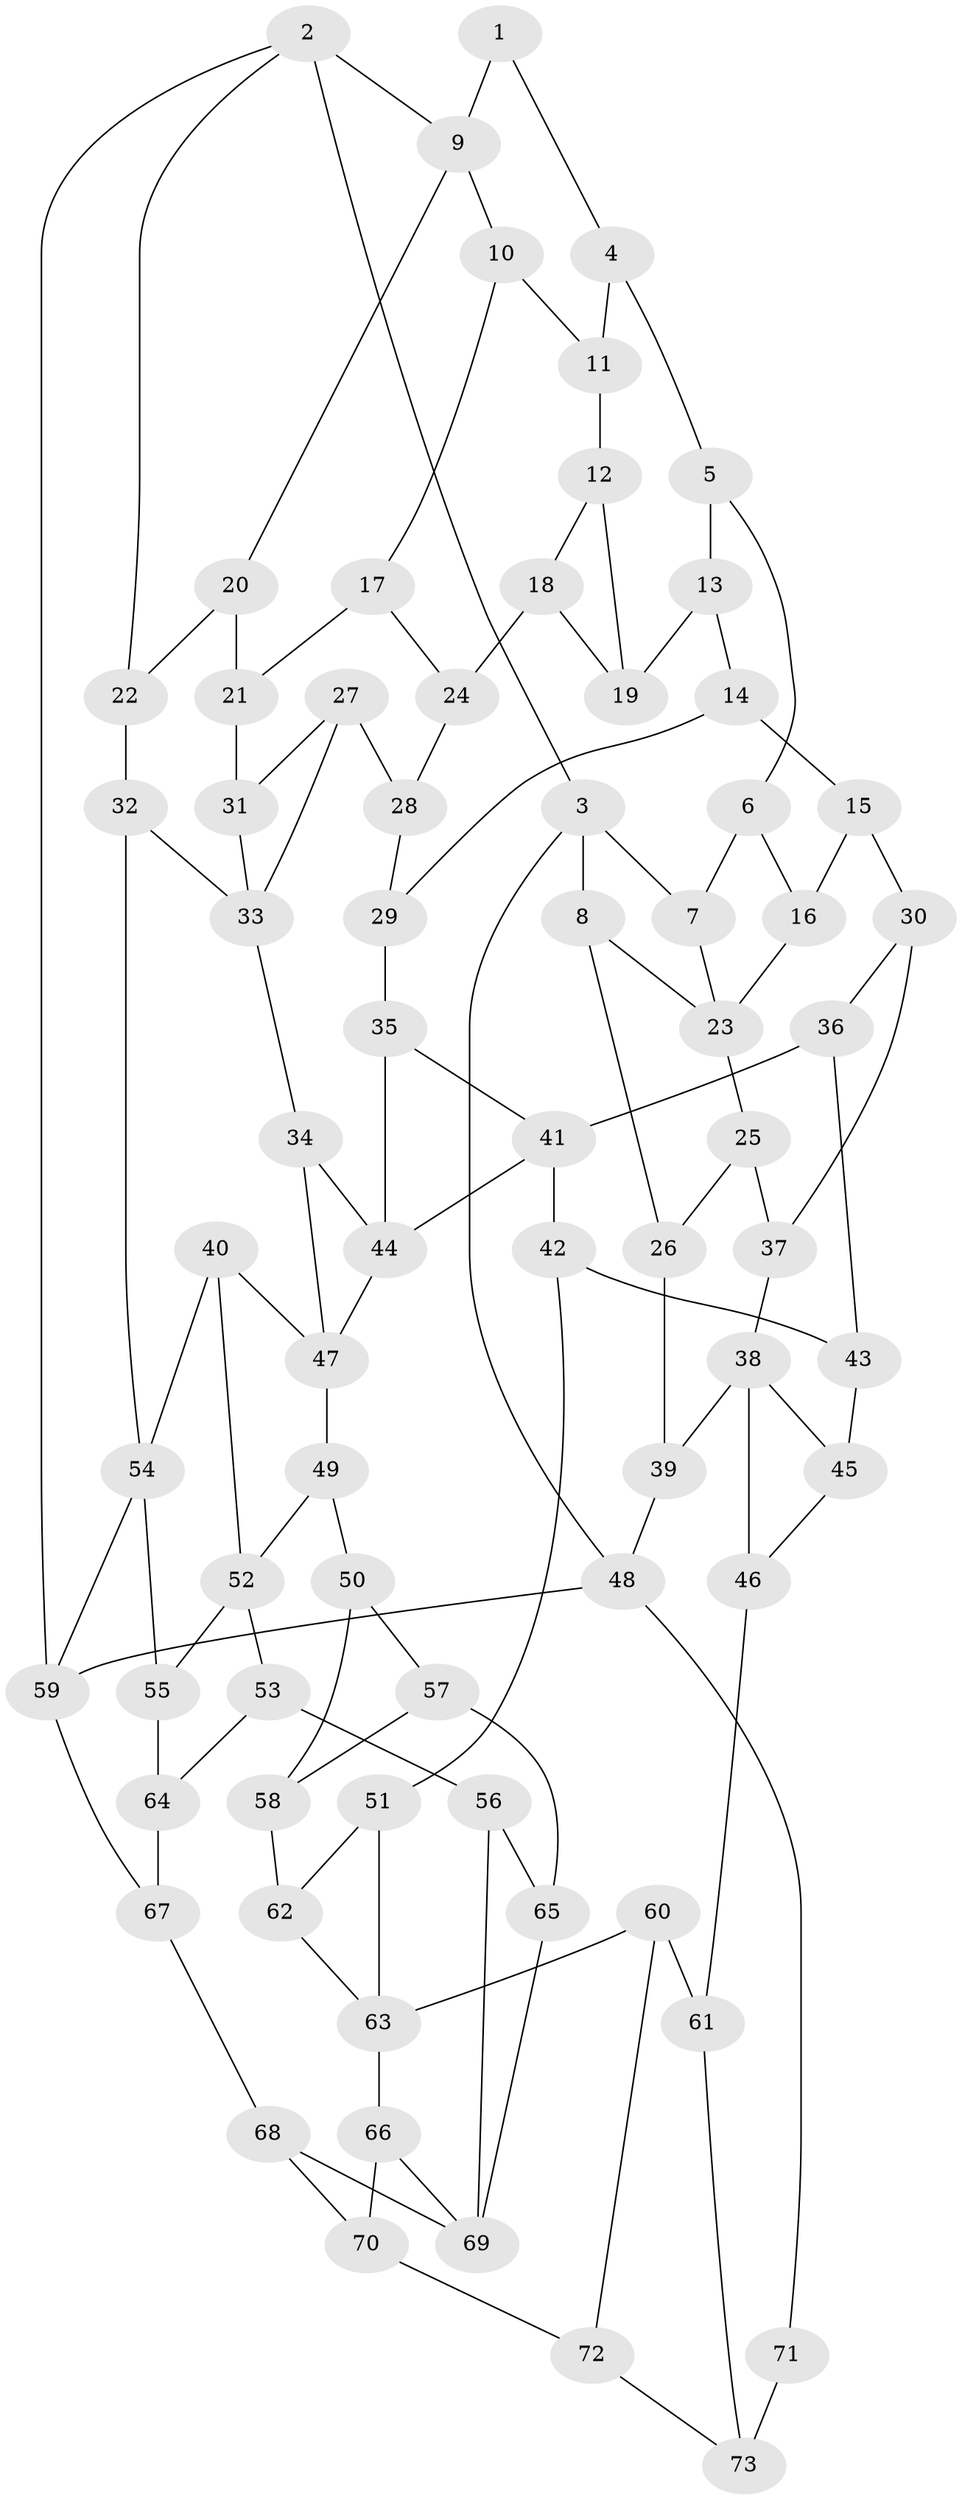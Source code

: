 // original degree distribution, {3: 0.019230769230769232, 5: 0.4807692307692308, 6: 0.2403846153846154, 4: 0.25961538461538464}
// Generated by graph-tools (version 1.1) at 2025/38/03/04/25 23:38:22]
// undirected, 73 vertices, 116 edges
graph export_dot {
  node [color=gray90,style=filled];
  1;
  2;
  3;
  4;
  5;
  6;
  7;
  8;
  9;
  10;
  11;
  12;
  13;
  14;
  15;
  16;
  17;
  18;
  19;
  20;
  21;
  22;
  23;
  24;
  25;
  26;
  27;
  28;
  29;
  30;
  31;
  32;
  33;
  34;
  35;
  36;
  37;
  38;
  39;
  40;
  41;
  42;
  43;
  44;
  45;
  46;
  47;
  48;
  49;
  50;
  51;
  52;
  53;
  54;
  55;
  56;
  57;
  58;
  59;
  60;
  61;
  62;
  63;
  64;
  65;
  66;
  67;
  68;
  69;
  70;
  71;
  72;
  73;
  1 -- 4 [weight=1.0];
  1 -- 9 [weight=1.0];
  2 -- 3 [weight=1.0];
  2 -- 9 [weight=1.0];
  2 -- 22 [weight=1.0];
  2 -- 59 [weight=1.0];
  3 -- 7 [weight=1.0];
  3 -- 8 [weight=1.0];
  3 -- 48 [weight=1.0];
  4 -- 5 [weight=1.0];
  4 -- 11 [weight=1.0];
  5 -- 6 [weight=1.0];
  5 -- 13 [weight=1.0];
  6 -- 7 [weight=1.0];
  6 -- 16 [weight=1.0];
  7 -- 23 [weight=1.0];
  8 -- 23 [weight=1.0];
  8 -- 26 [weight=1.0];
  9 -- 10 [weight=1.0];
  9 -- 20 [weight=1.0];
  10 -- 11 [weight=1.0];
  10 -- 17 [weight=1.0];
  11 -- 12 [weight=1.0];
  12 -- 18 [weight=1.0];
  12 -- 19 [weight=1.0];
  13 -- 14 [weight=1.0];
  13 -- 19 [weight=2.0];
  14 -- 15 [weight=1.0];
  14 -- 29 [weight=1.0];
  15 -- 16 [weight=1.0];
  15 -- 30 [weight=1.0];
  16 -- 23 [weight=1.0];
  17 -- 21 [weight=1.0];
  17 -- 24 [weight=1.0];
  18 -- 19 [weight=1.0];
  18 -- 24 [weight=2.0];
  20 -- 21 [weight=1.0];
  20 -- 22 [weight=1.0];
  21 -- 31 [weight=2.0];
  22 -- 32 [weight=1.0];
  23 -- 25 [weight=1.0];
  24 -- 28 [weight=1.0];
  25 -- 26 [weight=1.0];
  25 -- 37 [weight=2.0];
  26 -- 39 [weight=1.0];
  27 -- 28 [weight=1.0];
  27 -- 31 [weight=1.0];
  27 -- 33 [weight=1.0];
  28 -- 29 [weight=1.0];
  29 -- 35 [weight=1.0];
  30 -- 36 [weight=1.0];
  30 -- 37 [weight=1.0];
  31 -- 33 [weight=1.0];
  32 -- 33 [weight=1.0];
  32 -- 54 [weight=1.0];
  33 -- 34 [weight=1.0];
  34 -- 44 [weight=1.0];
  34 -- 47 [weight=1.0];
  35 -- 41 [weight=1.0];
  35 -- 44 [weight=1.0];
  36 -- 41 [weight=1.0];
  36 -- 43 [weight=1.0];
  37 -- 38 [weight=1.0];
  38 -- 39 [weight=1.0];
  38 -- 45 [weight=1.0];
  38 -- 46 [weight=1.0];
  39 -- 48 [weight=1.0];
  40 -- 47 [weight=1.0];
  40 -- 52 [weight=1.0];
  40 -- 54 [weight=1.0];
  41 -- 42 [weight=1.0];
  41 -- 44 [weight=1.0];
  42 -- 43 [weight=1.0];
  42 -- 51 [weight=1.0];
  43 -- 45 [weight=2.0];
  44 -- 47 [weight=1.0];
  45 -- 46 [weight=1.0];
  46 -- 61 [weight=1.0];
  47 -- 49 [weight=1.0];
  48 -- 59 [weight=1.0];
  48 -- 71 [weight=1.0];
  49 -- 50 [weight=1.0];
  49 -- 52 [weight=1.0];
  50 -- 57 [weight=1.0];
  50 -- 58 [weight=1.0];
  51 -- 62 [weight=1.0];
  51 -- 63 [weight=1.0];
  52 -- 53 [weight=1.0];
  52 -- 55 [weight=1.0];
  53 -- 56 [weight=1.0];
  53 -- 64 [weight=1.0];
  54 -- 55 [weight=1.0];
  54 -- 59 [weight=1.0];
  55 -- 64 [weight=2.0];
  56 -- 65 [weight=1.0];
  56 -- 69 [weight=1.0];
  57 -- 58 [weight=1.0];
  57 -- 65 [weight=2.0];
  58 -- 62 [weight=2.0];
  59 -- 67 [weight=1.0];
  60 -- 61 [weight=1.0];
  60 -- 63 [weight=1.0];
  60 -- 72 [weight=1.0];
  61 -- 73 [weight=1.0];
  62 -- 63 [weight=1.0];
  63 -- 66 [weight=1.0];
  64 -- 67 [weight=1.0];
  65 -- 69 [weight=1.0];
  66 -- 69 [weight=1.0];
  66 -- 70 [weight=1.0];
  67 -- 68 [weight=1.0];
  68 -- 69 [weight=1.0];
  68 -- 70 [weight=1.0];
  70 -- 72 [weight=2.0];
  71 -- 73 [weight=2.0];
  72 -- 73 [weight=1.0];
}
